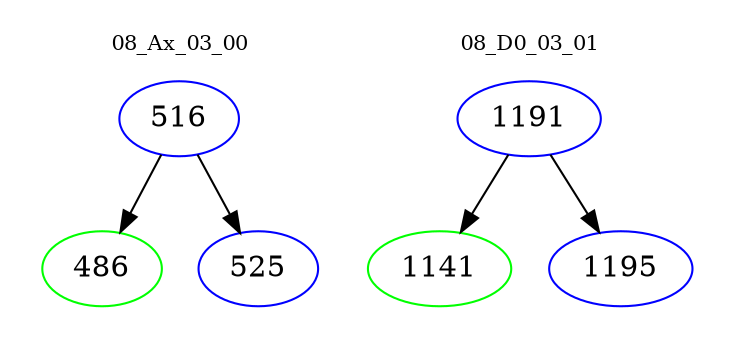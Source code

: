 digraph{
subgraph cluster_0 {
color = white
label = "08_Ax_03_00";
fontsize=10;
T0_516 [label="516", color="blue"]
T0_516 -> T0_486 [color="black"]
T0_486 [label="486", color="green"]
T0_516 -> T0_525 [color="black"]
T0_525 [label="525", color="blue"]
}
subgraph cluster_1 {
color = white
label = "08_D0_03_01";
fontsize=10;
T1_1191 [label="1191", color="blue"]
T1_1191 -> T1_1141 [color="black"]
T1_1141 [label="1141", color="green"]
T1_1191 -> T1_1195 [color="black"]
T1_1195 [label="1195", color="blue"]
}
}
